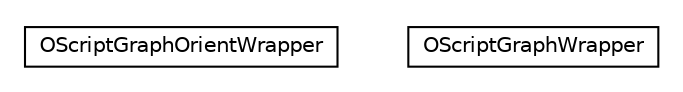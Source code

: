 #!/usr/local/bin/dot
#
# Class diagram 
# Generated by UMLGraph version R5_6-24-gf6e263 (http://www.umlgraph.org/)
#

digraph G {
	edge [fontname="Helvetica",fontsize=10,labelfontname="Helvetica",labelfontsize=10];
	node [fontname="Helvetica",fontsize=10,shape=plaintext];
	nodesep=0.25;
	ranksep=0.5;
	// com.orientechnologies.orient.graph.script.OScriptGraphOrientWrapper
	c394009 [label=<<table title="com.orientechnologies.orient.graph.script.OScriptGraphOrientWrapper" border="0" cellborder="1" cellspacing="0" cellpadding="2" port="p" href="./OScriptGraphOrientWrapper.html">
		<tr><td><table border="0" cellspacing="0" cellpadding="1">
<tr><td align="center" balign="center"> OScriptGraphOrientWrapper </td></tr>
		</table></td></tr>
		</table>>, URL="./OScriptGraphOrientWrapper.html", fontname="Helvetica", fontcolor="black", fontsize=10.0];
	// com.orientechnologies.orient.graph.script.OScriptGraphWrapper
	c394010 [label=<<table title="com.orientechnologies.orient.graph.script.OScriptGraphWrapper" border="0" cellborder="1" cellspacing="0" cellpadding="2" port="p" href="./OScriptGraphWrapper.html">
		<tr><td><table border="0" cellspacing="0" cellpadding="1">
<tr><td align="center" balign="center"> OScriptGraphWrapper </td></tr>
		</table></td></tr>
		</table>>, URL="./OScriptGraphWrapper.html", fontname="Helvetica", fontcolor="black", fontsize=10.0];
}

